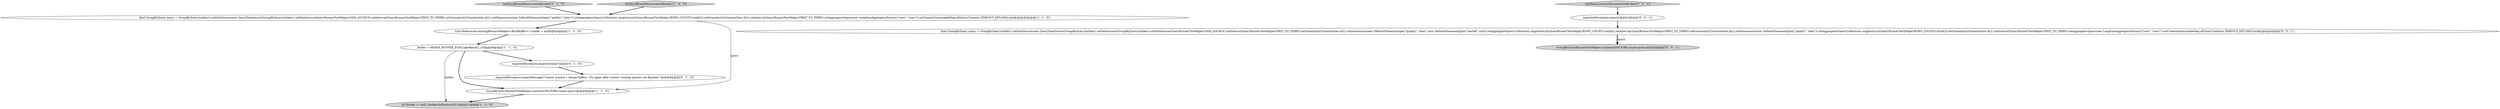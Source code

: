 digraph {
6 [style = filled, label = "expectedException.expectMessage(\"Cannot acquire 1 merge buffers. Try again after current running queries are finished.\")@@@8@@@['0', '1', '0']", fillcolor = white, shape = ellipse image = "AAA1AAABBB2BBB"];
11 [style = filled, label = "testResourceLimitExceededOnBroker['0', '0', '1']", fillcolor = lightgray, shape = diamond image = "AAA0AAABBB3BBB"];
10 [style = filled, label = "expectedException.expect()@@@3@@@['0', '0', '1']", fillcolor = white, shape = ellipse image = "AAA0AAABBB3BBB"];
7 [style = filled, label = "expectedException.expect()@@@7@@@['0', '1', '0']", fillcolor = white, shape = ellipse image = "AAA1AAABBB2BBB"];
9 [style = filled, label = "GroupByQueryRunnerTestHelper.runQuery(FACTORY,runner,query)@@@5@@@['0', '0', '1']", fillcolor = lightgray, shape = ellipse image = "AAA0AAABBB3BBB"];
1 [style = filled, label = "holder = MERGE_BUFFER_POOL.takeBatch(1,10)@@@6@@@['1', '1', '0']", fillcolor = white, shape = ellipse image = "AAA0AAABBB1BBB"];
3 [style = filled, label = "List<ReferenceCountingResourceHolder<ByteBuffer>> holder = null@@@4@@@['1', '1', '0']", fillcolor = white, shape = ellipse image = "AAA0AAABBB1BBB"];
5 [style = filled, label = "{if (holder != null) {holder.forEach(null)}}@@@11@@@['1', '1', '0']", fillcolor = lightgray, shape = ellipse image = "AAA0AAABBB1BBB"];
12 [style = filled, label = "final GroupByQuery query = GroupByQuery.builder().setDataSource(new QueryDataSource(GroupByQuery.builder().setDataSource(GroupByQuery.builder().setDataSource(QueryRunnerTestHelper.DATA_SOURCE).setInterval(QueryRunnerTestHelper.FIRST_TO_THIRD).setGranularity(Granularities.ALL).setDimensions(new DefaultDimensionSpec(\"quality\",\"alias\"),new DefaultDimensionSpec(\"market\",null)).setAggregatorSpecs(Collections.singletonList(QueryRunnerTestHelper.ROWS_COUNT)).build()).setInterval(QueryRunnerTestHelper.FIRST_TO_THIRD).setGranularity(Granularities.ALL).setDimensions(new DefaultDimensionSpec(\"quality\",\"alias\")).setAggregatorSpecs(Collections.singletonList(QueryRunnerTestHelper.ROWS_COUNT)).build())).setGranularity(Granularities.ALL).setInterval(QueryRunnerTestHelper.FIRST_TO_THIRD).setAggregatorSpecs(new LongSumAggregatorFactory(\"rows\",\"rows\")).setContext(ImmutableMap.of(QueryContexts.TIMEOUT_KEY,500)).build()@@@4@@@['0', '0', '1']", fillcolor = white, shape = ellipse image = "AAA0AAABBB3BBB"];
8 [style = filled, label = "testInsufficientResourcesOnBroker['0', '1', '0']", fillcolor = lightgray, shape = diamond image = "AAA0AAABBB2BBB"];
2 [style = filled, label = "testInsufficientResourcesOnBroker['1', '0', '0']", fillcolor = lightgray, shape = diamond image = "AAA0AAABBB1BBB"];
4 [style = filled, label = "GroupByQueryRunnerTestHelper.runQuery(FACTORY,runner,query)@@@9@@@['1', '1', '0']", fillcolor = white, shape = ellipse image = "AAA0AAABBB1BBB"];
0 [style = filled, label = "final GroupByQuery query = GroupByQuery.builder().setDataSource(new QueryDataSource(GroupByQuery.builder().setDataSource(QueryRunnerTestHelper.DATA_SOURCE).setInterval(QueryRunnerTestHelper.FIRST_TO_THIRD).setGranularity(Granularities.ALL).setDimensions(new DefaultDimensionSpec(\"quality\",\"alias\")).setAggregatorSpecs(Collections.singletonList(QueryRunnerTestHelper.ROWS_COUNT)).build())).setGranularity(Granularities.ALL).setInterval(QueryRunnerTestHelper.FIRST_TO_THIRD).setAggregatorSpecs(new LongSumAggregatorFactory(\"rows\",\"rows\")).setContext(ImmutableMap.of(QueryContexts.TIMEOUT_KEY,500)).build()@@@3@@@['1', '1', '0']", fillcolor = white, shape = ellipse image = "AAA0AAABBB1BBB"];
12->9 [style = bold, label=""];
4->5 [style = bold, label=""];
1->5 [style = solid, label="holder"];
2->0 [style = bold, label=""];
7->6 [style = bold, label=""];
0->4 [style = solid, label="query"];
11->10 [style = bold, label=""];
1->7 [style = bold, label=""];
0->3 [style = bold, label=""];
6->4 [style = bold, label=""];
8->0 [style = bold, label=""];
12->9 [style = solid, label="query"];
3->1 [style = bold, label=""];
1->4 [style = bold, label=""];
10->12 [style = bold, label=""];
}
